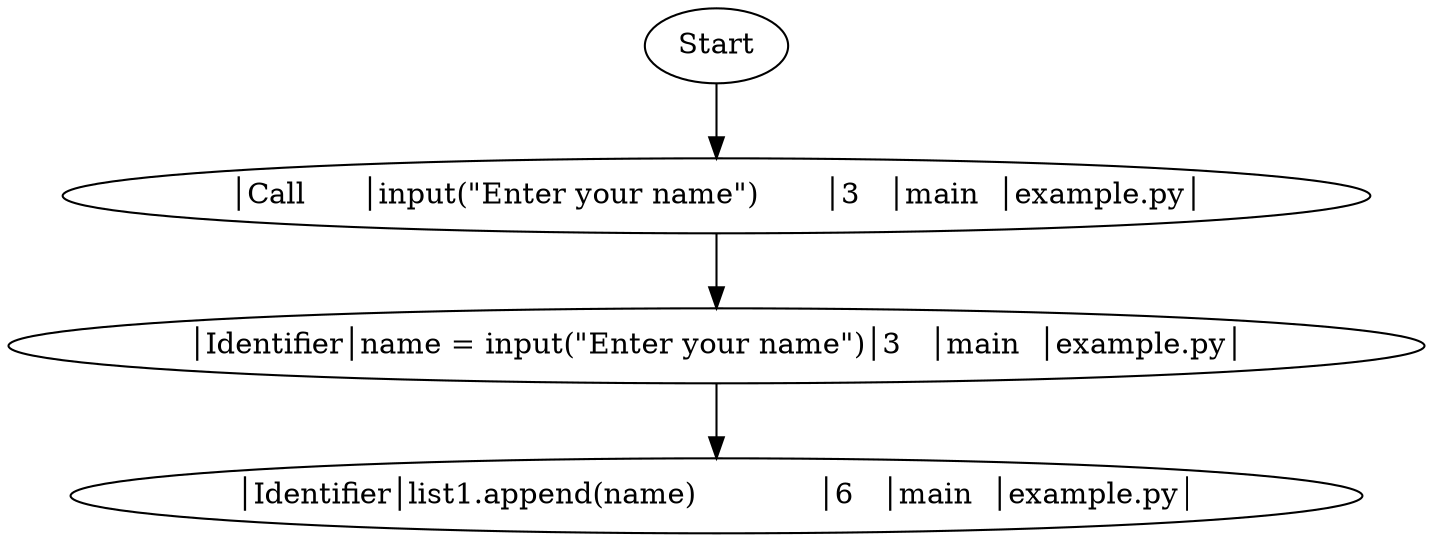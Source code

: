 digraph flowGraph {
	Start [shape=ellipse];
	Start -> "│Call      │input(\"Enter your name\")       │3   │main  │example.py│";
	"│Call      │input(\"Enter your name\")       │3   │main  │example.py│" -> "│Identifier│name = input(\"Enter your name\")│3   │main  │example.py│";
	"│Identifier│name = input(\"Enter your name\")│3   │main  │example.py│" -> "│Identifier│list1.append(name)             │6   │main  │example.py│";
}
